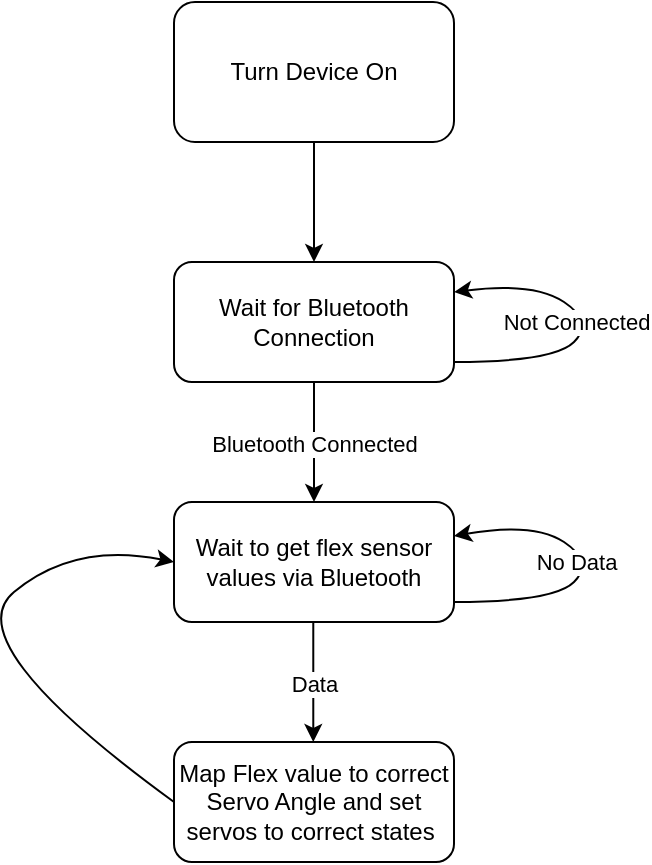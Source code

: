 <mxfile version="21.1.2" type="device">
  <diagram name="Page-1" id="mH1HZzNUKUNoqiUNEQn7">
    <mxGraphModel dx="1011" dy="537" grid="1" gridSize="10" guides="1" tooltips="1" connect="1" arrows="1" fold="1" page="1" pageScale="1" pageWidth="850" pageHeight="1100" math="0" shadow="0">
      <root>
        <mxCell id="0" />
        <mxCell id="1" parent="0" />
        <mxCell id="p7b-Pn-E97fyXo4eR0Bt-2" value="Turn Device On" style="rounded=1;whiteSpace=wrap;html=1;" vertex="1" parent="1">
          <mxGeometry x="300" y="150" width="140" height="70" as="geometry" />
        </mxCell>
        <mxCell id="p7b-Pn-E97fyXo4eR0Bt-3" value="" style="endArrow=classic;html=1;rounded=0;exitX=0.5;exitY=1;exitDx=0;exitDy=0;entryX=0.5;entryY=0;entryDx=0;entryDy=0;" edge="1" parent="1" source="p7b-Pn-E97fyXo4eR0Bt-2" target="p7b-Pn-E97fyXo4eR0Bt-7">
          <mxGeometry width="50" height="50" relative="1" as="geometry">
            <mxPoint x="390" y="280" as="sourcePoint" />
            <mxPoint x="375" y="280" as="targetPoint" />
          </mxGeometry>
        </mxCell>
        <mxCell id="p7b-Pn-E97fyXo4eR0Bt-5" value="" style="endArrow=classic;html=1;rounded=0;exitX=0.5;exitY=1;exitDx=0;exitDy=0;" edge="1" parent="1" source="p7b-Pn-E97fyXo4eR0Bt-7">
          <mxGeometry width="50" height="50" relative="1" as="geometry">
            <mxPoint x="350" y="320" as="sourcePoint" />
            <mxPoint x="370" y="400" as="targetPoint" />
          </mxGeometry>
        </mxCell>
        <mxCell id="p7b-Pn-E97fyXo4eR0Bt-6" value="Bluetooth Connected" style="edgeLabel;html=1;align=center;verticalAlign=middle;resizable=0;points=[];" vertex="1" connectable="0" parent="p7b-Pn-E97fyXo4eR0Bt-5">
          <mxGeometry x="-0.421" y="1" relative="1" as="geometry">
            <mxPoint x="-1" y="13" as="offset" />
          </mxGeometry>
        </mxCell>
        <mxCell id="p7b-Pn-E97fyXo4eR0Bt-7" value="Wait for Bluetooth Connection" style="rounded=1;whiteSpace=wrap;html=1;" vertex="1" parent="1">
          <mxGeometry x="300" y="280" width="140" height="60" as="geometry" />
        </mxCell>
        <mxCell id="p7b-Pn-E97fyXo4eR0Bt-8" value="" style="curved=1;endArrow=classic;html=1;rounded=0;entryX=1;entryY=0.25;entryDx=0;entryDy=0;" edge="1" parent="1" target="p7b-Pn-E97fyXo4eR0Bt-7">
          <mxGeometry width="50" height="50" relative="1" as="geometry">
            <mxPoint x="440" y="330" as="sourcePoint" />
            <mxPoint x="490" y="280" as="targetPoint" />
            <Array as="points">
              <mxPoint x="490" y="330" />
              <mxPoint x="510" y="310" />
              <mxPoint x="480" y="290" />
            </Array>
          </mxGeometry>
        </mxCell>
        <mxCell id="p7b-Pn-E97fyXo4eR0Bt-9" value="Not Connected" style="edgeLabel;html=1;align=center;verticalAlign=middle;resizable=0;points=[];" vertex="1" connectable="0" parent="p7b-Pn-E97fyXo4eR0Bt-8">
          <mxGeometry x="-0.516" y="4" relative="1" as="geometry">
            <mxPoint x="23" y="-16" as="offset" />
          </mxGeometry>
        </mxCell>
        <mxCell id="p7b-Pn-E97fyXo4eR0Bt-12" value="Wait to get flex sensor values via Bluetooth" style="rounded=1;whiteSpace=wrap;html=1;" vertex="1" parent="1">
          <mxGeometry x="300" y="400" width="140" height="60" as="geometry" />
        </mxCell>
        <mxCell id="p7b-Pn-E97fyXo4eR0Bt-14" value="" style="curved=1;endArrow=classic;html=1;rounded=0;entryX=1;entryY=0.25;entryDx=0;entryDy=0;" edge="1" parent="1">
          <mxGeometry width="50" height="50" relative="1" as="geometry">
            <mxPoint x="440" y="450" as="sourcePoint" />
            <mxPoint x="440" y="417" as="targetPoint" />
            <Array as="points">
              <mxPoint x="490" y="450" />
              <mxPoint x="510" y="430" />
              <mxPoint x="480" y="410" />
            </Array>
          </mxGeometry>
        </mxCell>
        <mxCell id="p7b-Pn-E97fyXo4eR0Bt-15" value="No Data" style="edgeLabel;html=1;align=center;verticalAlign=middle;resizable=0;points=[];" vertex="1" connectable="0" parent="p7b-Pn-E97fyXo4eR0Bt-14">
          <mxGeometry x="-0.516" y="4" relative="1" as="geometry">
            <mxPoint x="23" y="-16" as="offset" />
          </mxGeometry>
        </mxCell>
        <mxCell id="p7b-Pn-E97fyXo4eR0Bt-17" value="" style="endArrow=classic;html=1;rounded=0;exitX=0.5;exitY=1;exitDx=0;exitDy=0;" edge="1" parent="1">
          <mxGeometry width="50" height="50" relative="1" as="geometry">
            <mxPoint x="369.64" y="460" as="sourcePoint" />
            <mxPoint x="369.64" y="520" as="targetPoint" />
          </mxGeometry>
        </mxCell>
        <mxCell id="p7b-Pn-E97fyXo4eR0Bt-18" value="Data" style="edgeLabel;html=1;align=center;verticalAlign=middle;resizable=0;points=[];" vertex="1" connectable="0" parent="p7b-Pn-E97fyXo4eR0Bt-17">
          <mxGeometry x="-0.421" y="1" relative="1" as="geometry">
            <mxPoint x="-1" y="13" as="offset" />
          </mxGeometry>
        </mxCell>
        <mxCell id="p7b-Pn-E97fyXo4eR0Bt-19" value="Map Flex value to correct Servo Angle and set servos to correct states&amp;nbsp;" style="rounded=1;whiteSpace=wrap;html=1;" vertex="1" parent="1">
          <mxGeometry x="300" y="520" width="140" height="60" as="geometry" />
        </mxCell>
        <mxCell id="p7b-Pn-E97fyXo4eR0Bt-20" value="" style="curved=1;endArrow=classic;html=1;rounded=0;entryX=0;entryY=0.5;entryDx=0;entryDy=0;" edge="1" parent="1" source="p7b-Pn-E97fyXo4eR0Bt-19" target="p7b-Pn-E97fyXo4eR0Bt-12">
          <mxGeometry width="50" height="50" relative="1" as="geometry">
            <mxPoint x="390" y="540" as="sourcePoint" />
            <mxPoint x="440" y="490" as="targetPoint" />
            <Array as="points">
              <mxPoint x="300" y="550" />
              <mxPoint x="190" y="470" />
              <mxPoint x="250" y="420" />
            </Array>
          </mxGeometry>
        </mxCell>
      </root>
    </mxGraphModel>
  </diagram>
</mxfile>
